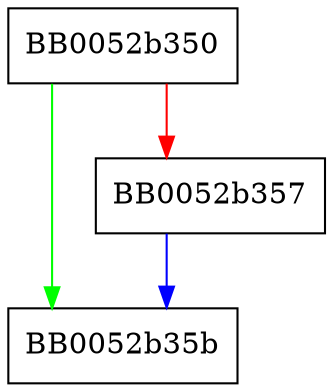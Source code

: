 digraph BIO_ADDRINFO_sockaddr {
  node [shape="box"];
  graph [splines=ortho];
  BB0052b350 -> BB0052b35b [color="green"];
  BB0052b350 -> BB0052b357 [color="red"];
  BB0052b357 -> BB0052b35b [color="blue"];
}